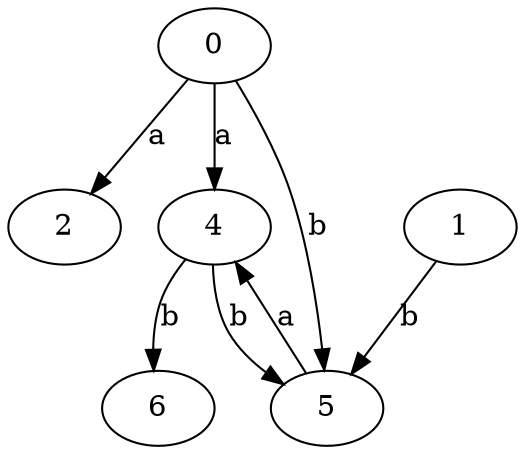 strict digraph  {
2;
0;
1;
4;
5;
6;
0 -> 2  [label=a];
0 -> 4  [label=a];
0 -> 5  [label=b];
1 -> 5  [label=b];
4 -> 5  [label=b];
4 -> 6  [label=b];
5 -> 4  [label=a];
}
